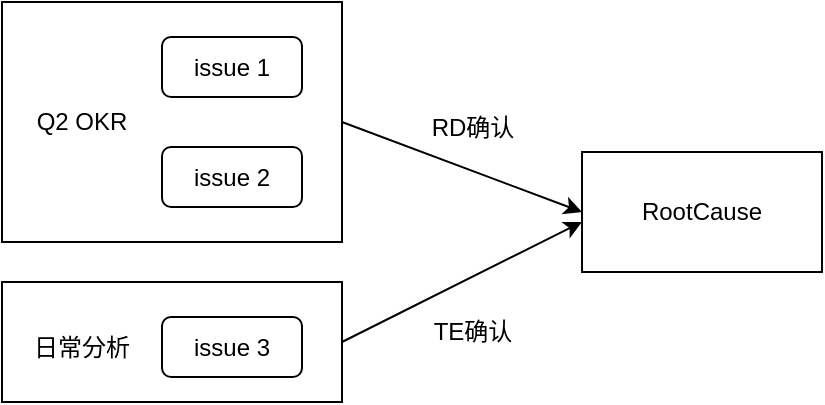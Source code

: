 <mxfile version="21.5.2" type="github">
  <diagram name="第 1 页" id="BupNse7iViKritc7MUyU">
    <mxGraphModel dx="954" dy="497" grid="1" gridSize="10" guides="1" tooltips="1" connect="1" arrows="1" fold="1" page="1" pageScale="1" pageWidth="827" pageHeight="1169" math="0" shadow="0">
      <root>
        <mxCell id="0" />
        <mxCell id="1" parent="0" />
        <mxCell id="D9XbA1xjYA6Hx2A3sFwS-1" value="" style="rounded=0;whiteSpace=wrap;html=1;" vertex="1" parent="1">
          <mxGeometry x="40" y="100" width="170" height="120" as="geometry" />
        </mxCell>
        <mxCell id="D9XbA1xjYA6Hx2A3sFwS-2" value="issue 1" style="rounded=1;whiteSpace=wrap;html=1;" vertex="1" parent="1">
          <mxGeometry x="120" y="117.5" width="70" height="30" as="geometry" />
        </mxCell>
        <mxCell id="D9XbA1xjYA6Hx2A3sFwS-3" value="issue 2" style="rounded=1;whiteSpace=wrap;html=1;" vertex="1" parent="1">
          <mxGeometry x="120" y="172.5" width="70" height="30" as="geometry" />
        </mxCell>
        <mxCell id="D9XbA1xjYA6Hx2A3sFwS-4" value="Q2 OKR" style="text;strokeColor=none;align=center;fillColor=none;html=1;verticalAlign=middle;whiteSpace=wrap;rounded=0;" vertex="1" parent="1">
          <mxGeometry x="50" y="145" width="60" height="30" as="geometry" />
        </mxCell>
        <mxCell id="D9XbA1xjYA6Hx2A3sFwS-5" value="" style="rounded=0;whiteSpace=wrap;html=1;" vertex="1" parent="1">
          <mxGeometry x="40" y="240" width="170" height="60" as="geometry" />
        </mxCell>
        <mxCell id="D9XbA1xjYA6Hx2A3sFwS-6" value="issue 3" style="rounded=1;whiteSpace=wrap;html=1;" vertex="1" parent="1">
          <mxGeometry x="120" y="257.5" width="70" height="30" as="geometry" />
        </mxCell>
        <mxCell id="D9XbA1xjYA6Hx2A3sFwS-8" value="日常分析" style="text;strokeColor=none;align=center;fillColor=none;html=1;verticalAlign=middle;whiteSpace=wrap;rounded=0;" vertex="1" parent="1">
          <mxGeometry x="50" y="257.5" width="60" height="30" as="geometry" />
        </mxCell>
        <mxCell id="D9XbA1xjYA6Hx2A3sFwS-9" value="RootCause" style="rounded=0;whiteSpace=wrap;html=1;" vertex="1" parent="1">
          <mxGeometry x="330" y="175" width="120" height="60" as="geometry" />
        </mxCell>
        <mxCell id="D9XbA1xjYA6Hx2A3sFwS-17" value="" style="endArrow=classic;html=1;rounded=0;entryX=0;entryY=0.583;entryDx=0;entryDy=0;exitX=1;exitY=0.5;exitDx=0;exitDy=0;entryPerimeter=0;" edge="1" parent="1" source="D9XbA1xjYA6Hx2A3sFwS-5" target="D9XbA1xjYA6Hx2A3sFwS-9">
          <mxGeometry width="50" height="50" relative="1" as="geometry">
            <mxPoint x="210" y="280" as="sourcePoint" />
            <mxPoint x="260" y="230" as="targetPoint" />
          </mxGeometry>
        </mxCell>
        <mxCell id="D9XbA1xjYA6Hx2A3sFwS-18" value="" style="endArrow=classic;html=1;rounded=0;exitX=1;exitY=0.5;exitDx=0;exitDy=0;entryX=0;entryY=0.5;entryDx=0;entryDy=0;" edge="1" parent="1" source="D9XbA1xjYA6Hx2A3sFwS-1" target="D9XbA1xjYA6Hx2A3sFwS-9">
          <mxGeometry width="50" height="50" relative="1" as="geometry">
            <mxPoint x="220" y="280" as="sourcePoint" />
            <mxPoint x="320" y="200" as="targetPoint" />
          </mxGeometry>
        </mxCell>
        <mxCell id="D9XbA1xjYA6Hx2A3sFwS-19" value="RD确认" style="text;html=1;align=center;verticalAlign=middle;resizable=0;points=[];autosize=1;strokeColor=none;fillColor=none;" vertex="1" parent="1">
          <mxGeometry x="245" y="147.5" width="60" height="30" as="geometry" />
        </mxCell>
        <mxCell id="D9XbA1xjYA6Hx2A3sFwS-20" value="TE确认" style="text;html=1;align=center;verticalAlign=middle;resizable=0;points=[];autosize=1;strokeColor=none;fillColor=none;" vertex="1" parent="1">
          <mxGeometry x="245" y="250" width="60" height="30" as="geometry" />
        </mxCell>
      </root>
    </mxGraphModel>
  </diagram>
</mxfile>
